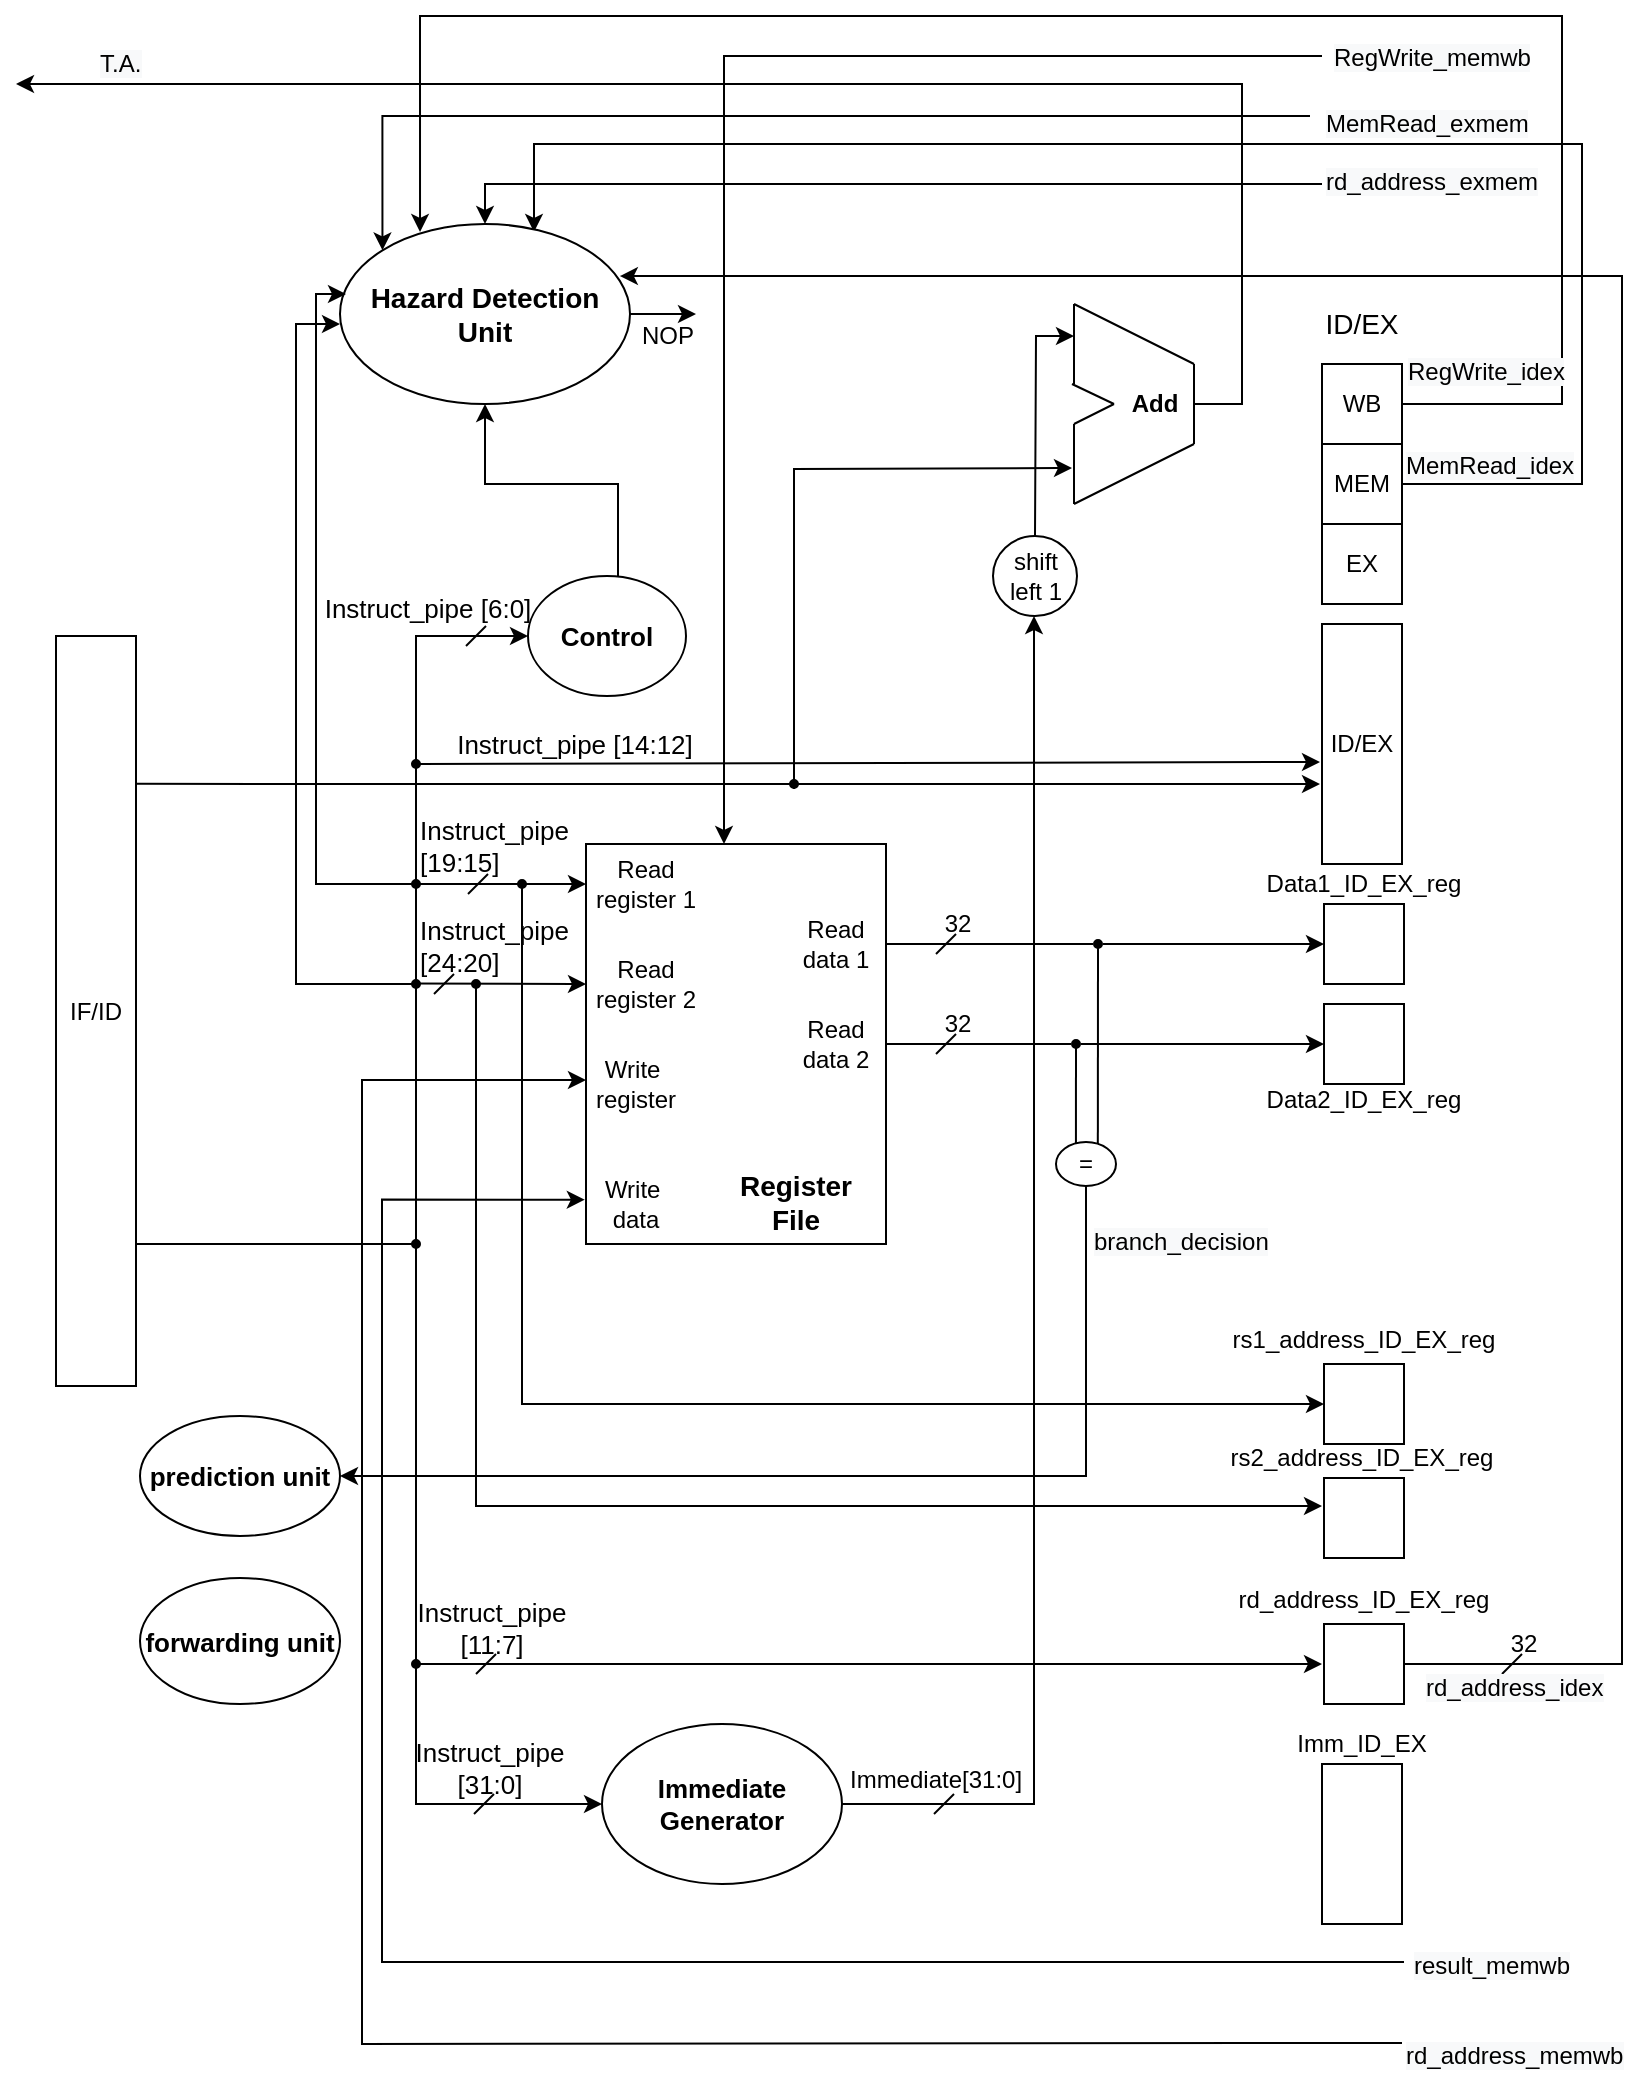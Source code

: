<mxfile version="14.4.2" type="device"><diagram id="C4D67ffuTDaYjJX6yr9e" name="Page-1"><mxGraphModel dx="1185" dy="659" grid="1" gridSize="10" guides="1" tooltips="1" connect="1" arrows="1" fold="1" page="1" pageScale="1" pageWidth="827" pageHeight="1169" math="0" shadow="0"><root><mxCell id="0"/><mxCell id="1" parent="0"/><mxCell id="l9WlV2qs4b8OpY1RFIN2-1" value="" style="endArrow=none;html=1;entryX=0.1;entryY=0.5;entryDx=0;entryDy=0;entryPerimeter=0;" parent="1" edge="1" target="l9WlV2qs4b8OpY1RFIN2-40"><mxGeometry width="50" height="50" relative="1" as="geometry"><mxPoint x="67" y="724" as="sourcePoint"/><mxPoint x="187" y="724" as="targetPoint"/></mxGeometry></mxCell><mxCell id="l9WlV2qs4b8OpY1RFIN2-2" value="" style="endArrow=classic;html=1;rounded=0;" parent="1" edge="1"><mxGeometry width="50" height="50" relative="1" as="geometry"><mxPoint x="207" y="725" as="sourcePoint"/><mxPoint x="292" y="544" as="targetPoint"/><Array as="points"><mxPoint x="207" y="624"/><mxPoint x="207" y="544"/></Array></mxGeometry></mxCell><mxCell id="IM8ucsLifQxLvVjgq8dF-1" style="edgeStyle=orthogonalEdgeStyle;rounded=0;orthogonalLoop=1;jettySize=auto;html=1;entryX=-0.012;entryY=0.427;entryDx=0;entryDy=0;entryPerimeter=0;" parent="1" target="l9WlV2qs4b8OpY1RFIN2-7" edge="1"><mxGeometry relative="1" as="geometry"><mxPoint x="701" y="1083" as="sourcePoint"/><Array as="points"><mxPoint x="190" y="1083"/><mxPoint x="190" y="702"/></Array><mxPoint x="292" y="702" as="targetPoint"/></mxGeometry></mxCell><mxCell id="IM8ucsLifQxLvVjgq8dF-5" style="edgeStyle=orthogonalEdgeStyle;rounded=0;orthogonalLoop=1;jettySize=auto;html=1;exitX=0;exitY=0.25;exitDx=0;exitDy=0;" parent="1" source="IM8ucsLifQxLvVjgq8dF-4" edge="1"><mxGeometry relative="1" as="geometry"><mxPoint x="292" y="642" as="targetPoint"/><mxPoint x="507" y="1151.5" as="sourcePoint"/><Array as="points"><mxPoint x="622" y="1124"/><mxPoint x="180" y="1124"/><mxPoint x="180" y="642"/></Array></mxGeometry></mxCell><mxCell id="IM8ucsLifQxLvVjgq8dF-6" style="edgeStyle=orthogonalEdgeStyle;rounded=0;orthogonalLoop=1;jettySize=auto;html=1;entryX=0.5;entryY=0;entryDx=0;entryDy=0;" parent="1" edge="1"><mxGeometry relative="1" as="geometry"><mxPoint x="361" y="524" as="targetPoint"/><mxPoint x="660" y="130" as="sourcePoint"/><Array as="points"><mxPoint x="361" y="130"/></Array></mxGeometry></mxCell><mxCell id="l9WlV2qs4b8OpY1RFIN2-11" value="" style="endArrow=classic;html=1;" parent="1" edge="1"><mxGeometry width="50" height="50" relative="1" as="geometry"><mxPoint x="205" y="593.76" as="sourcePoint"/><mxPoint x="292" y="594" as="targetPoint"/></mxGeometry></mxCell><mxCell id="l9WlV2qs4b8OpY1RFIN2-12" value="" style="endArrow=classic;html=1;exitX=0.9;exitY=0.5;exitDx=0;exitDy=0;exitPerimeter=0;" parent="1" edge="1" source="l9WlV2qs4b8OpY1RFIN2-39"><mxGeometry width="50" height="50" relative="1" as="geometry"><mxPoint x="187" y="934" as="sourcePoint"/><mxPoint x="660" y="934" as="targetPoint"/></mxGeometry></mxCell><mxCell id="l9WlV2qs4b8OpY1RFIN2-13" value="&lt;font style=&quot;font-size: 13px&quot;&gt;Instruct_pipe [19:15]&lt;/font&gt;" style="text;html=1;strokeColor=none;fillColor=none;align=left;verticalAlign=middle;whiteSpace=wrap;rounded=0;" parent="1" vertex="1"><mxGeometry x="207" y="510" width="81" height="30" as="geometry"/></mxCell><mxCell id="l9WlV2qs4b8OpY1RFIN2-14" value="&lt;font style=&quot;font-size: 13px&quot;&gt;Instruct_pipe [24:20]&lt;/font&gt;" style="text;html=1;strokeColor=none;fillColor=none;align=left;verticalAlign=middle;whiteSpace=wrap;rounded=0;" parent="1" vertex="1"><mxGeometry x="207" y="566" width="81" height="17" as="geometry"/></mxCell><mxCell id="l9WlV2qs4b8OpY1RFIN2-15" value="&lt;span style=&quot;font-size: 13px&quot;&gt;Instruct_pipe [11:7]&lt;/span&gt;" style="text;html=1;strokeColor=none;fillColor=none;align=center;verticalAlign=middle;whiteSpace=wrap;rounded=0;" parent="1" vertex="1"><mxGeometry x="190" y="907" width="110" height="17" as="geometry"/></mxCell><mxCell id="l9WlV2qs4b8OpY1RFIN2-16" value="" style="endArrow=classic;html=1;rounded=0;entryX=0;entryY=0.5;entryDx=0;entryDy=0;" parent="1" target="l9WlV2qs4b8OpY1RFIN2-17" edge="1"><mxGeometry width="50" height="50" relative="1" as="geometry"><mxPoint x="207" y="724" as="sourcePoint"/><mxPoint x="297" y="1004" as="targetPoint"/><Array as="points"><mxPoint x="207" y="844"/><mxPoint x="207" y="1004"/></Array></mxGeometry></mxCell><mxCell id="l9WlV2qs4b8OpY1RFIN2-17" value="&lt;b&gt;&lt;font style=&quot;font-size: 13px&quot;&gt;Immediate Generator&lt;/font&gt;&lt;/b&gt;" style="ellipse;whiteSpace=wrap;html=1;" parent="1" vertex="1"><mxGeometry x="300" y="964" width="120" height="80" as="geometry"/></mxCell><mxCell id="l9WlV2qs4b8OpY1RFIN2-18" value="" style="endArrow=none;html=1;" parent="1" edge="1"><mxGeometry width="50" height="50" relative="1" as="geometry"><mxPoint x="236" y="1009" as="sourcePoint"/><mxPoint x="246" y="999" as="targetPoint"/></mxGeometry></mxCell><mxCell id="l9WlV2qs4b8OpY1RFIN2-19" value="" style="endArrow=none;html=1;" parent="1" edge="1"><mxGeometry width="50" height="50" relative="1" as="geometry"><mxPoint x="237" y="939" as="sourcePoint"/><mxPoint x="247" y="929" as="targetPoint"/></mxGeometry></mxCell><mxCell id="l9WlV2qs4b8OpY1RFIN2-20" value="" style="endArrow=none;html=1;" parent="1" edge="1"><mxGeometry width="50" height="50" relative="1" as="geometry"><mxPoint x="216" y="599" as="sourcePoint"/><mxPoint x="226" y="589" as="targetPoint"/></mxGeometry></mxCell><mxCell id="l9WlV2qs4b8OpY1RFIN2-21" value="" style="endArrow=none;html=1;" parent="1" edge="1"><mxGeometry width="50" height="50" relative="1" as="geometry"><mxPoint x="233" y="549" as="sourcePoint"/><mxPoint x="243" y="539" as="targetPoint"/></mxGeometry></mxCell><mxCell id="l9WlV2qs4b8OpY1RFIN2-22" value="&lt;span style=&quot;font-size: 13px&quot;&gt;Instruct_pipe [31:0]&lt;/span&gt;" style="text;html=1;strokeColor=none;fillColor=none;align=center;verticalAlign=middle;whiteSpace=wrap;rounded=0;" parent="1" vertex="1"><mxGeometry x="189" y="977" width="110" height="17" as="geometry"/></mxCell><mxCell id="l9WlV2qs4b8OpY1RFIN2-23" value="" style="endArrow=classic;html=1;exitX=1;exitY=0.5;exitDx=0;exitDy=0;rounded=0;" parent="1" source="l9WlV2qs4b8OpY1RFIN2-17" edge="1"><mxGeometry width="50" height="50" relative="1" as="geometry"><mxPoint x="417" y="1004" as="sourcePoint"/><mxPoint x="516" y="410" as="targetPoint"/><Array as="points"><mxPoint x="516" y="1004"/></Array></mxGeometry></mxCell><mxCell id="l9WlV2qs4b8OpY1RFIN2-24" value="Immediate[31:0]" style="text;html=1;strokeColor=none;fillColor=none;align=center;verticalAlign=middle;whiteSpace=wrap;rounded=0;" parent="1" vertex="1"><mxGeometry x="447" y="982" width="40" height="20" as="geometry"/></mxCell><mxCell id="l9WlV2qs4b8OpY1RFIN2-25" value="" style="endArrow=none;html=1;" parent="1" edge="1"><mxGeometry width="50" height="50" relative="1" as="geometry"><mxPoint x="466" y="1009" as="sourcePoint"/><mxPoint x="476" y="999" as="targetPoint"/></mxGeometry></mxCell><mxCell id="l9WlV2qs4b8OpY1RFIN2-26" value="" style="rounded=0;whiteSpace=wrap;html=1;" parent="1" vertex="1"><mxGeometry x="660" y="984" width="40" height="80" as="geometry"/></mxCell><mxCell id="l9WlV2qs4b8OpY1RFIN2-27" value="Imm_ID_EX&lt;br&gt;" style="text;html=1;strokeColor=none;fillColor=none;align=center;verticalAlign=middle;whiteSpace=wrap;rounded=0;" parent="1" vertex="1"><mxGeometry x="650" y="964" width="60" height="20" as="geometry"/></mxCell><mxCell id="l9WlV2qs4b8OpY1RFIN2-28" value="" style="endArrow=classic;html=1;exitX=1;exitY=0.5;exitDx=0;exitDy=0;entryX=0;entryY=0.5;entryDx=0;entryDy=0;" parent="1" source="Z_e37B4Mx2cBMfXZXVl4-4" target="l9WlV2qs4b8OpY1RFIN2-41" edge="1"><mxGeometry width="50" height="50" relative="1" as="geometry"><mxPoint x="477" y="574" as="sourcePoint"/><mxPoint x="477" y="574" as="targetPoint"/></mxGeometry></mxCell><mxCell id="l9WlV2qs4b8OpY1RFIN2-29" value="" style="endArrow=classic;html=1;exitX=1;exitY=0.5;exitDx=0;exitDy=0;entryX=0;entryY=0.5;entryDx=0;entryDy=0;" parent="1" target="l9WlV2qs4b8OpY1RFIN2-42" edge="1" source="Z_e37B4Mx2cBMfXZXVl4-7"><mxGeometry width="50" height="50" relative="1" as="geometry"><mxPoint x="417" y="624" as="sourcePoint"/><mxPoint x="477" y="624" as="targetPoint"/></mxGeometry></mxCell><mxCell id="l9WlV2qs4b8OpY1RFIN2-30" value="" style="endArrow=none;html=1;" parent="1" edge="1"><mxGeometry width="50" height="50" relative="1" as="geometry"><mxPoint x="467" y="629" as="sourcePoint"/><mxPoint x="477" y="619" as="targetPoint"/></mxGeometry></mxCell><mxCell id="l9WlV2qs4b8OpY1RFIN2-31" value="" style="endArrow=none;html=1;" parent="1" edge="1"><mxGeometry width="50" height="50" relative="1" as="geometry"><mxPoint x="467" y="579" as="sourcePoint"/><mxPoint x="477" y="569" as="targetPoint"/></mxGeometry></mxCell><mxCell id="l9WlV2qs4b8OpY1RFIN2-32" style="edgeStyle=orthogonalEdgeStyle;rounded=0;orthogonalLoop=1;jettySize=auto;html=1;entryX=0.5;entryY=1;entryDx=0;entryDy=0;" parent="1" source="l9WlV2qs4b8OpY1RFIN2-33" target="l9WlV2qs4b8OpY1RFIN2-69" edge="1"><mxGeometry relative="1" as="geometry"><mxPoint x="297" y="324" as="targetPoint"/><Array as="points"><mxPoint x="308" y="344"/><mxPoint x="242" y="344"/></Array></mxGeometry></mxCell><mxCell id="l9WlV2qs4b8OpY1RFIN2-33" value="&lt;b&gt;&lt;font style=&quot;font-size: 13px&quot;&gt;Control&lt;/font&gt;&lt;/b&gt;" style="ellipse;whiteSpace=wrap;html=1;" parent="1" vertex="1"><mxGeometry x="263" y="390" width="79" height="60" as="geometry"/></mxCell><mxCell id="l9WlV2qs4b8OpY1RFIN2-34" value="" style="endArrow=classic;html=1;rounded=0;entryX=0;entryY=0.5;entryDx=0;entryDy=0;" parent="1" edge="1" target="l9WlV2qs4b8OpY1RFIN2-33"><mxGeometry width="50" height="50" relative="1" as="geometry"><mxPoint x="207" y="544" as="sourcePoint"/><mxPoint x="287" y="424" as="targetPoint"/><Array as="points"><mxPoint x="207" y="420"/></Array></mxGeometry></mxCell><mxCell id="l9WlV2qs4b8OpY1RFIN2-35" value="32" style="text;html=1;strokeColor=none;fillColor=none;align=center;verticalAlign=middle;whiteSpace=wrap;rounded=0;" parent="1" vertex="1"><mxGeometry x="458" y="554" width="40" height="20" as="geometry"/></mxCell><mxCell id="l9WlV2qs4b8OpY1RFIN2-36" value="32" style="text;html=1;strokeColor=none;fillColor=none;align=center;verticalAlign=middle;whiteSpace=wrap;rounded=0;" parent="1" vertex="1"><mxGeometry x="458" y="604" width="40" height="20" as="geometry"/></mxCell><mxCell id="l9WlV2qs4b8OpY1RFIN2-37" value="" style="verticalLabelPosition=bottom;shadow=0;dashed=0;align=center;html=1;verticalAlign=top;shape=mxgraph.electrical.logic_gates.inverting_contact;fillColor=#000000;" parent="1" vertex="1"><mxGeometry x="204.5" y="541.5" width="5" height="5" as="geometry"/></mxCell><mxCell id="l9WlV2qs4b8OpY1RFIN2-38" value="" style="verticalLabelPosition=bottom;shadow=0;dashed=0;align=center;html=1;verticalAlign=top;shape=mxgraph.electrical.logic_gates.inverting_contact;fillColor=#000000;" parent="1" vertex="1"><mxGeometry x="204.5" y="591.5" width="5" height="5" as="geometry"/></mxCell><mxCell id="l9WlV2qs4b8OpY1RFIN2-39" value="" style="verticalLabelPosition=bottom;shadow=0;dashed=0;align=center;html=1;verticalAlign=top;shape=mxgraph.electrical.logic_gates.inverting_contact;fillColor=#000000;" parent="1" vertex="1"><mxGeometry x="204.5" y="931.5" width="5" height="5" as="geometry"/></mxCell><mxCell id="l9WlV2qs4b8OpY1RFIN2-40" value="" style="verticalLabelPosition=bottom;shadow=0;dashed=0;align=center;html=1;verticalAlign=top;shape=mxgraph.electrical.logic_gates.inverting_contact;fillColor=#000000;" parent="1" vertex="1"><mxGeometry x="204.5" y="721.5" width="5" height="5" as="geometry"/></mxCell><mxCell id="l9WlV2qs4b8OpY1RFIN2-41" value="" style="rounded=0;whiteSpace=wrap;html=1;" parent="1" vertex="1"><mxGeometry x="661" y="554" width="40" height="40" as="geometry"/></mxCell><mxCell id="l9WlV2qs4b8OpY1RFIN2-42" value="" style="rounded=0;whiteSpace=wrap;html=1;" parent="1" vertex="1"><mxGeometry x="661" y="604" width="40" height="40" as="geometry"/></mxCell><mxCell id="l9WlV2qs4b8OpY1RFIN2-43" value="Data1_ID_EX_reg" style="text;html=1;strokeColor=none;fillColor=none;align=center;verticalAlign=middle;whiteSpace=wrap;rounded=0;" parent="1" vertex="1"><mxGeometry x="661" y="534" width="40" height="20" as="geometry"/></mxCell><mxCell id="l9WlV2qs4b8OpY1RFIN2-44" value="Data2_ID_EX_reg&lt;br&gt;" style="text;html=1;strokeColor=none;fillColor=none;align=center;verticalAlign=middle;whiteSpace=wrap;rounded=0;" parent="1" vertex="1"><mxGeometry x="661" y="641.5" width="40" height="20" as="geometry"/></mxCell><mxCell id="l9WlV2qs4b8OpY1RFIN2-45" value="&lt;font style=&quot;font-size: 13px&quot;&gt;Instruct_pipe [6:0]&lt;/font&gt;" style="text;html=1;strokeColor=none;fillColor=none;align=center;verticalAlign=middle;whiteSpace=wrap;rounded=0;" parent="1" vertex="1"><mxGeometry x="153.5" y="396" width="118" height="20" as="geometry"/></mxCell><mxCell id="l9WlV2qs4b8OpY1RFIN2-46" value="" style="endArrow=none;html=1;" parent="1" edge="1"><mxGeometry width="50" height="50" relative="1" as="geometry"><mxPoint x="232" y="425" as="sourcePoint"/><mxPoint x="242" y="415" as="targetPoint"/></mxGeometry></mxCell><mxCell id="l9WlV2qs4b8OpY1RFIN2-47" value="" style="endArrow=none;html=1;entryX=0.75;entryY=1;entryDx=0;entryDy=0;exitX=0.374;exitY=-0.003;exitDx=0;exitDy=0;exitPerimeter=0;" parent="1" edge="1" source="l9WlV2qs4b8OpY1RFIN2-50"><mxGeometry width="50" height="50" relative="1" as="geometry"><mxPoint x="537" y="724" as="sourcePoint"/><mxPoint x="537" y="624" as="targetPoint"/></mxGeometry></mxCell><mxCell id="l9WlV2qs4b8OpY1RFIN2-48" value="" style="endArrow=none;html=1;exitX=0.648;exitY=0.013;exitDx=0;exitDy=0;exitPerimeter=0;" parent="1" edge="1" source="l9WlV2qs4b8OpY1RFIN2-50"><mxGeometry width="50" height="50" relative="1" as="geometry"><mxPoint x="548" y="724" as="sourcePoint"/><mxPoint x="548" y="574" as="targetPoint"/></mxGeometry></mxCell><mxCell id="l9WlV2qs4b8OpY1RFIN2-49" value="" style="ellipse;whiteSpace=wrap;html=1;fillColor=#FFFFFF;" parent="1" vertex="1"><mxGeometry x="527" y="673" width="30" height="22" as="geometry"/></mxCell><mxCell id="IM8ucsLifQxLvVjgq8dF-12" value="" style="edgeStyle=orthogonalEdgeStyle;rounded=0;orthogonalLoop=1;jettySize=auto;html=1;entryX=1;entryY=0.5;entryDx=0;entryDy=0;exitX=0.5;exitY=1;exitDx=0;exitDy=0;" parent="1" edge="1" target="IM8ucsLifQxLvVjgq8dF-24" source="l9WlV2qs4b8OpY1RFIN2-49"><mxGeometry relative="1" as="geometry"><mxPoint x="542" y="700" as="sourcePoint"/><mxPoint x="170" y="840" as="targetPoint"/><Array as="points"><mxPoint x="542" y="840"/></Array></mxGeometry></mxCell><mxCell id="l9WlV2qs4b8OpY1RFIN2-50" value="=" style="text;html=1;strokeColor=none;fillColor=none;align=center;verticalAlign=middle;whiteSpace=wrap;rounded=0;" parent="1" vertex="1"><mxGeometry x="522" y="674" width="40" height="20" as="geometry"/></mxCell><mxCell id="l9WlV2qs4b8OpY1RFIN2-51" value="&lt;font style=&quot;font-size: 14px&quot;&gt;ID/EX&lt;/font&gt;" style="text;html=1;strokeColor=none;fillColor=none;align=center;verticalAlign=middle;whiteSpace=wrap;rounded=0;dashed=1;" parent="1" vertex="1"><mxGeometry x="660" y="254" width="40" height="20" as="geometry"/></mxCell><mxCell id="IM8ucsLifQxLvVjgq8dF-22" style="edgeStyle=orthogonalEdgeStyle;rounded=0;orthogonalLoop=1;jettySize=auto;html=1;exitX=1;exitY=0.5;exitDx=0;exitDy=0;entryX=0.276;entryY=0.044;entryDx=0;entryDy=0;entryPerimeter=0;" parent="1" source="l9WlV2qs4b8OpY1RFIN2-52" target="l9WlV2qs4b8OpY1RFIN2-69" edge="1"><mxGeometry relative="1" as="geometry"><mxPoint x="208" y="124" as="targetPoint"/><Array as="points"><mxPoint x="780" y="304"/><mxPoint x="780" y="110"/><mxPoint x="209" y="110"/></Array></mxGeometry></mxCell><mxCell id="l9WlV2qs4b8OpY1RFIN2-52" value="WB" style="rounded=0;whiteSpace=wrap;html=1;" parent="1" vertex="1"><mxGeometry x="660" y="284" width="40" height="40" as="geometry"/></mxCell><mxCell id="IM8ucsLifQxLvVjgq8dF-19" style="edgeStyle=orthogonalEdgeStyle;rounded=0;orthogonalLoop=1;jettySize=auto;html=1;exitX=1;exitY=0.5;exitDx=0;exitDy=0;entryX=0.669;entryY=0.044;entryDx=0;entryDy=0;entryPerimeter=0;" parent="1" source="l9WlV2qs4b8OpY1RFIN2-53" target="l9WlV2qs4b8OpY1RFIN2-69" edge="1"><mxGeometry relative="1" as="geometry"><Array as="points"><mxPoint x="790" y="344"/><mxPoint x="790" y="174"/><mxPoint x="266" y="174"/></Array></mxGeometry></mxCell><mxCell id="l9WlV2qs4b8OpY1RFIN2-53" value="MEM" style="rounded=0;whiteSpace=wrap;html=1;" parent="1" vertex="1"><mxGeometry x="660" y="324" width="40" height="40" as="geometry"/></mxCell><mxCell id="l9WlV2qs4b8OpY1RFIN2-54" value="EX" style="rounded=0;whiteSpace=wrap;html=1;" parent="1" vertex="1"><mxGeometry x="660" y="364" width="40" height="40" as="geometry"/></mxCell><mxCell id="l9WlV2qs4b8OpY1RFIN2-55" value="" style="endArrow=classic;html=1;rounded=0;entryX=0;entryY=0.5;entryDx=0;entryDy=0;" parent="1" edge="1" target="l9WlV2qs4b8OpY1RFIN2-58"><mxGeometry width="50" height="50" relative="1" as="geometry"><mxPoint x="260" y="544" as="sourcePoint"/><mxPoint x="660" y="804" as="targetPoint"/><Array as="points"><mxPoint x="260" y="804"/></Array></mxGeometry></mxCell><mxCell id="l9WlV2qs4b8OpY1RFIN2-56" value="" style="endArrow=classic;html=1;rounded=0;" parent="1" edge="1"><mxGeometry width="50" height="50" relative="1" as="geometry"><mxPoint x="237" y="595" as="sourcePoint"/><mxPoint x="660" y="855" as="targetPoint"/><Array as="points"><mxPoint x="237" y="855"/></Array></mxGeometry></mxCell><mxCell id="l9WlV2qs4b8OpY1RFIN2-57" value="" style="rounded=0;whiteSpace=wrap;html=1;" parent="1" vertex="1"><mxGeometry x="661" y="604" width="40" height="40" as="geometry"/></mxCell><mxCell id="l9WlV2qs4b8OpY1RFIN2-58" value="" style="rounded=0;whiteSpace=wrap;html=1;" parent="1" vertex="1"><mxGeometry x="661" y="784" width="40" height="40" as="geometry"/></mxCell><mxCell id="l9WlV2qs4b8OpY1RFIN2-59" value="" style="rounded=0;whiteSpace=wrap;html=1;" parent="1" vertex="1"><mxGeometry x="661" y="841" width="40" height="40" as="geometry"/></mxCell><mxCell id="l9WlV2qs4b8OpY1RFIN2-60" value="rs1_address_ID_EX_reg" style="text;html=1;strokeColor=none;fillColor=none;align=center;verticalAlign=middle;whiteSpace=wrap;rounded=0;" parent="1" vertex="1"><mxGeometry x="661" y="761.5" width="40" height="20" as="geometry"/></mxCell><mxCell id="l9WlV2qs4b8OpY1RFIN2-61" value="rs2_address_ID_EX_reg" style="text;html=1;strokeColor=none;fillColor=none;align=center;verticalAlign=middle;whiteSpace=wrap;rounded=0;" parent="1" vertex="1"><mxGeometry x="660" y="821" width="40" height="20" as="geometry"/></mxCell><mxCell id="l9WlV2qs4b8OpY1RFIN2-62" value="" style="verticalLabelPosition=bottom;shadow=0;dashed=0;align=center;html=1;verticalAlign=top;shape=mxgraph.electrical.logic_gates.inverting_contact;fillColor=#000000;" parent="1" vertex="1"><mxGeometry x="204.5" y="481.5" width="5" height="5" as="geometry"/></mxCell><mxCell id="l9WlV2qs4b8OpY1RFIN2-63" value="&lt;font style=&quot;font-size: 13px&quot;&gt;Instruct_pipe [14:12]&lt;/font&gt;" style="text;html=1;strokeColor=none;fillColor=none;align=center;verticalAlign=middle;whiteSpace=wrap;rounded=0;" parent="1" vertex="1"><mxGeometry x="220" y="464" width="133" height="20" as="geometry"/></mxCell><mxCell id="IM8ucsLifQxLvVjgq8dF-15" style="edgeStyle=orthogonalEdgeStyle;rounded=0;orthogonalLoop=1;jettySize=auto;html=1;exitX=1;exitY=0.5;exitDx=0;exitDy=0;entryX=0.965;entryY=0.289;entryDx=0;entryDy=0;entryPerimeter=0;" parent="1" source="l9WlV2qs4b8OpY1RFIN2-64" target="l9WlV2qs4b8OpY1RFIN2-69" edge="1"><mxGeometry relative="1" as="geometry"><Array as="points"><mxPoint x="810" y="934"/><mxPoint x="810" y="240"/></Array><mxPoint x="320" y="240" as="targetPoint"/></mxGeometry></mxCell><mxCell id="l9WlV2qs4b8OpY1RFIN2-64" value="" style="rounded=0;whiteSpace=wrap;html=1;" parent="1" vertex="1"><mxGeometry x="661" y="914" width="40" height="40" as="geometry"/></mxCell><mxCell id="l9WlV2qs4b8OpY1RFIN2-65" value="" style="verticalLabelPosition=bottom;shadow=0;dashed=0;align=center;html=1;verticalAlign=top;shape=mxgraph.electrical.logic_gates.inverting_contact;fillColor=#000000;" parent="1" vertex="1"><mxGeometry x="234.5" y="591.5" width="5" height="5" as="geometry"/></mxCell><mxCell id="l9WlV2qs4b8OpY1RFIN2-66" value="" style="verticalLabelPosition=bottom;shadow=0;dashed=0;align=center;html=1;verticalAlign=top;shape=mxgraph.electrical.logic_gates.inverting_contact;fillColor=#000000;" parent="1" vertex="1"><mxGeometry x="257.5" y="541.5" width="5" height="5" as="geometry"/></mxCell><mxCell id="l9WlV2qs4b8OpY1RFIN2-67" value="rd_address_ID_EX_reg" style="text;html=1;strokeColor=none;fillColor=none;align=center;verticalAlign=middle;whiteSpace=wrap;rounded=0;" parent="1" vertex="1"><mxGeometry x="661" y="891.5" width="40" height="20" as="geometry"/></mxCell><mxCell id="l9WlV2qs4b8OpY1RFIN2-68" style="edgeStyle=orthogonalEdgeStyle;rounded=0;orthogonalLoop=1;jettySize=auto;html=1;" parent="1" source="l9WlV2qs4b8OpY1RFIN2-69" edge="1"><mxGeometry relative="1" as="geometry"><mxPoint x="347" y="259" as="targetPoint"/></mxGeometry></mxCell><mxCell id="IM8ucsLifQxLvVjgq8dF-8" style="edgeStyle=orthogonalEdgeStyle;rounded=0;orthogonalLoop=1;jettySize=auto;html=1;entryX=0;entryY=0;entryDx=0;entryDy=0;" parent="1" target="l9WlV2qs4b8OpY1RFIN2-69" edge="1"><mxGeometry relative="1" as="geometry"><mxPoint x="654" y="160" as="sourcePoint"/><Array as="points"><mxPoint x="654" y="160"/><mxPoint x="190" y="160"/></Array></mxGeometry></mxCell><mxCell id="IM8ucsLifQxLvVjgq8dF-10" style="edgeStyle=orthogonalEdgeStyle;rounded=0;orthogonalLoop=1;jettySize=auto;html=1;exitX=0;exitY=0.5;exitDx=0;exitDy=0;entryX=0.5;entryY=0;entryDx=0;entryDy=0;" parent="1" target="l9WlV2qs4b8OpY1RFIN2-69" edge="1" source="IM8ucsLifQxLvVjgq8dF-11"><mxGeometry relative="1" as="geometry"><mxPoint x="597" y="214" as="sourcePoint"/><Array as="points"><mxPoint x="630" y="194"/><mxPoint x="242" y="194"/></Array></mxGeometry></mxCell><mxCell id="l9WlV2qs4b8OpY1RFIN2-69" value="&lt;font style=&quot;font-size: 14px&quot;&gt;&lt;b&gt;Hazard Detection Unit&lt;/b&gt;&lt;/font&gt;" style="ellipse;whiteSpace=wrap;html=1;" parent="1" vertex="1"><mxGeometry x="169" y="214" width="145" height="90" as="geometry"/></mxCell><mxCell id="l9WlV2qs4b8OpY1RFIN2-70" value="" style="group;fontStyle=1" parent="1" vertex="1" connectable="0"><mxGeometry x="535" y="254" width="61" height="100" as="geometry"/></mxCell><mxCell id="l9WlV2qs4b8OpY1RFIN2-71" value="" style="endArrow=none;html=1;" parent="l9WlV2qs4b8OpY1RFIN2-70" edge="1"><mxGeometry width="50" height="50" relative="1" as="geometry"><mxPoint x="1" y="100" as="sourcePoint"/><mxPoint x="61" y="70" as="targetPoint"/></mxGeometry></mxCell><mxCell id="l9WlV2qs4b8OpY1RFIN2-72" value="" style="endArrow=none;html=1;" parent="l9WlV2qs4b8OpY1RFIN2-70" edge="1"><mxGeometry width="50" height="50" relative="1" as="geometry"><mxPoint x="61" y="70" as="sourcePoint"/><mxPoint x="61" y="30" as="targetPoint"/></mxGeometry></mxCell><mxCell id="l9WlV2qs4b8OpY1RFIN2-73" value="" style="endArrow=none;html=1;" parent="l9WlV2qs4b8OpY1RFIN2-70" edge="1"><mxGeometry width="50" height="50" relative="1" as="geometry"><mxPoint x="1" as="sourcePoint"/><mxPoint x="61" y="30" as="targetPoint"/></mxGeometry></mxCell><mxCell id="l9WlV2qs4b8OpY1RFIN2-74" value="" style="endArrow=none;html=1;" parent="l9WlV2qs4b8OpY1RFIN2-70" edge="1"><mxGeometry width="50" height="50" relative="1" as="geometry"><mxPoint y="40" as="sourcePoint"/><mxPoint x="21" y="50" as="targetPoint"/></mxGeometry></mxCell><mxCell id="l9WlV2qs4b8OpY1RFIN2-75" value="" style="endArrow=none;html=1;" parent="l9WlV2qs4b8OpY1RFIN2-70" edge="1"><mxGeometry width="50" height="50" relative="1" as="geometry"><mxPoint x="1" y="60" as="sourcePoint"/><mxPoint x="21" y="50" as="targetPoint"/></mxGeometry></mxCell><mxCell id="l9WlV2qs4b8OpY1RFIN2-76" value="" style="endArrow=none;html=1;" parent="l9WlV2qs4b8OpY1RFIN2-70" edge="1"><mxGeometry width="50" height="50" relative="1" as="geometry"><mxPoint x="1" y="40" as="sourcePoint"/><mxPoint x="1" as="targetPoint"/></mxGeometry></mxCell><mxCell id="l9WlV2qs4b8OpY1RFIN2-77" value="" style="endArrow=none;html=1;" parent="l9WlV2qs4b8OpY1RFIN2-70" edge="1"><mxGeometry width="50" height="50" relative="1" as="geometry"><mxPoint x="1" y="100" as="sourcePoint"/><mxPoint x="1" y="60" as="targetPoint"/></mxGeometry></mxCell><mxCell id="l9WlV2qs4b8OpY1RFIN2-105" style="edgeStyle=orthogonalEdgeStyle;rounded=0;orthogonalLoop=1;jettySize=auto;html=1;" parent="1" source="l9WlV2qs4b8OpY1RFIN2-78" edge="1"><mxGeometry relative="1" as="geometry"><mxPoint x="7" y="144" as="targetPoint"/><Array as="points"><mxPoint x="620" y="304"/><mxPoint x="620" y="144"/></Array></mxGeometry></mxCell><mxCell id="l9WlV2qs4b8OpY1RFIN2-78" value="&lt;span&gt;Add&lt;/span&gt;" style="text;html=1;align=center;verticalAlign=middle;resizable=0;points=[];autosize=1;fontStyle=1" parent="1" vertex="1"><mxGeometry x="556" y="294" width="40" height="20" as="geometry"/></mxCell><mxCell id="l9WlV2qs4b8OpY1RFIN2-80" value="" style="verticalLabelPosition=bottom;shadow=0;dashed=0;align=center;html=1;verticalAlign=top;shape=mxgraph.electrical.logic_gates.inverting_contact;fillColor=#000000;" parent="1" vertex="1"><mxGeometry x="393.5" y="491.5" width="5" height="5" as="geometry"/></mxCell><mxCell id="l9WlV2qs4b8OpY1RFIN2-83" value="shift left 1" style="ellipse;whiteSpace=wrap;html=1;" parent="1" vertex="1"><mxGeometry x="495.5" y="370" width="42" height="40" as="geometry"/></mxCell><mxCell id="l9WlV2qs4b8OpY1RFIN2-84" value="" style="endArrow=classic;html=1;exitX=0.1;exitY=0.5;exitDx=0;exitDy=0;rounded=0;exitPerimeter=0;" parent="1" edge="1" source="l9WlV2qs4b8OpY1RFIN2-37"><mxGeometry width="50" height="50" relative="1" as="geometry"><mxPoint x="187" y="543.5" as="sourcePoint"/><mxPoint x="172" y="249" as="targetPoint"/><Array as="points"><mxPoint x="157" y="544"/><mxPoint x="157" y="249"/></Array></mxGeometry></mxCell><mxCell id="l9WlV2qs4b8OpY1RFIN2-85" value="" style="endArrow=classic;html=1;exitX=0.1;exitY=0.5;exitDx=0;exitDy=0;entryX=0;entryY=0.556;entryDx=0;entryDy=0;entryPerimeter=0;rounded=0;exitPerimeter=0;" parent="1" target="l9WlV2qs4b8OpY1RFIN2-69" edge="1" source="l9WlV2qs4b8OpY1RFIN2-38"><mxGeometry width="50" height="50" relative="1" as="geometry"><mxPoint x="185.75" y="593.5" as="sourcePoint"/><mxPoint x="167" y="264" as="targetPoint"/><Array as="points"><mxPoint x="147" y="594"/><mxPoint x="147" y="264"/></Array></mxGeometry></mxCell><mxCell id="l9WlV2qs4b8OpY1RFIN2-88" value="NOP" style="text;html=1;strokeColor=none;fillColor=none;align=center;verticalAlign=middle;whiteSpace=wrap;rounded=0;" parent="1" vertex="1"><mxGeometry x="313" y="260" width="40" height="20" as="geometry"/></mxCell><mxCell id="l9WlV2qs4b8OpY1RFIN2-89" value="IF/ID" style="rounded=0;whiteSpace=wrap;html=1;" parent="1" vertex="1"><mxGeometry x="27" y="420" width="40" height="375" as="geometry"/></mxCell><mxCell id="l9WlV2qs4b8OpY1RFIN2-94" value="" style="endArrow=classic;html=1;rounded=0;exitX=1.012;exitY=0.197;exitDx=0;exitDy=0;exitPerimeter=0;" parent="1" edge="1" source="l9WlV2qs4b8OpY1RFIN2-89"><mxGeometry width="50" height="50" relative="1" as="geometry"><mxPoint x="70" y="494" as="sourcePoint"/><mxPoint x="659" y="494" as="targetPoint"/><Array as="points"><mxPoint x="137" y="494"/><mxPoint x="377" y="494"/><mxPoint x="427" y="494"/></Array></mxGeometry></mxCell><mxCell id="l9WlV2qs4b8OpY1RFIN2-95" value="ID/EX" style="rounded=0;whiteSpace=wrap;html=1;" parent="1" vertex="1"><mxGeometry x="660" y="414" width="40" height="120" as="geometry"/></mxCell><mxCell id="l9WlV2qs4b8OpY1RFIN2-96" value="" style="endArrow=classic;html=1;fontStyle=1;rounded=0;" parent="1" edge="1"><mxGeometry width="50" height="50" relative="1" as="geometry"><mxPoint x="396" y="496.5" as="sourcePoint"/><mxPoint x="535" y="336" as="targetPoint"/><Array as="points"><mxPoint x="396" y="336.5"/></Array></mxGeometry></mxCell><mxCell id="l9WlV2qs4b8OpY1RFIN2-97" value="" style="endArrow=classic;html=1;exitX=0.9;exitY=0.5;exitDx=0;exitDy=0;exitPerimeter=0;" parent="1" edge="1" source="l9WlV2qs4b8OpY1RFIN2-62"><mxGeometry width="50" height="50" relative="1" as="geometry"><mxPoint x="210" y="483" as="sourcePoint"/><mxPoint x="659" y="483" as="targetPoint"/><Array as="points"/></mxGeometry></mxCell><mxCell id="IM8ucsLifQxLvVjgq8dF-2" value="&lt;span style=&quot;color: rgb(0 , 0 , 0) ; font-family: &amp;#34;helvetica&amp;#34; ; font-size: 12px ; font-style: normal ; font-weight: 400 ; letter-spacing: normal ; text-align: center ; text-indent: 0px ; text-transform: none ; word-spacing: 0px ; background-color: rgb(248 , 249 , 250) ; display: inline ; float: none&quot;&gt;result_memwb&lt;/span&gt;" style="text;whiteSpace=wrap;html=1;" parent="1" vertex="1"><mxGeometry x="704" y="1071" width="80" height="30" as="geometry"/></mxCell><mxCell id="IM8ucsLifQxLvVjgq8dF-4" value="&lt;span style=&quot;color: rgb(0 , 0 , 0) ; font-family: &amp;#34;helvetica&amp;#34; ; font-size: 12px ; font-style: normal ; font-weight: 400 ; letter-spacing: normal ; text-align: center ; text-indent: 0px ; text-transform: none ; word-spacing: 0px ; background-color: rgb(248 , 249 , 250) ; display: inline ; float: none&quot;&gt;rd_address_memwb&lt;/span&gt;" style="text;whiteSpace=wrap;html=1;" parent="1" vertex="1"><mxGeometry x="700" y="1116" width="100" height="30" as="geometry"/></mxCell><mxCell id="IM8ucsLifQxLvVjgq8dF-7" value="&lt;span style=&quot;color: rgb(0 , 0 , 0) ; font-family: &amp;#34;helvetica&amp;#34; ; font-size: 12px ; font-style: normal ; font-weight: 400 ; letter-spacing: normal ; text-align: center ; text-indent: 0px ; text-transform: none ; word-spacing: 0px ; background-color: rgb(248 , 249 , 250) ; display: inline ; float: none&quot;&gt;RegWrite_memwb&lt;/span&gt;" style="text;whiteSpace=wrap;html=1;" parent="1" vertex="1"><mxGeometry x="664" y="117" width="106" height="20" as="geometry"/></mxCell><mxCell id="IM8ucsLifQxLvVjgq8dF-9" value="&lt;span style=&quot;color: rgb(0 , 0 , 0) ; font-family: &amp;#34;helvetica&amp;#34; ; font-size: 12px ; font-style: normal ; font-weight: 400 ; letter-spacing: normal ; text-align: center ; text-indent: 0px ; text-transform: none ; word-spacing: 0px ; background-color: rgb(248 , 249 , 250) ; display: inline ; float: none&quot;&gt;MemRead_exmem&lt;/span&gt;" style="text;whiteSpace=wrap;html=1;" parent="1" vertex="1"><mxGeometry x="660" y="150" width="90" height="30" as="geometry"/></mxCell><mxCell id="IM8ucsLifQxLvVjgq8dF-11" value="&lt;span style=&quot;color: rgb(0 , 0 , 0) ; font-family: &amp;#34;helvetica&amp;#34; ; font-size: 12px ; font-style: normal ; font-weight: 400 ; letter-spacing: normal ; text-align: center ; text-indent: 0px ; text-transform: none ; word-spacing: 0px ; background-color: rgb(248 , 249 , 250) ; display: inline ; float: none&quot;&gt;rd_address_exmem&lt;/span&gt;" style="text;whiteSpace=wrap;html=1;" parent="1" vertex="1"><mxGeometry x="660" y="179" width="110" height="30" as="geometry"/></mxCell><mxCell id="IM8ucsLifQxLvVjgq8dF-13" value="&lt;span style=&quot;color: rgb(0 , 0 , 0) ; font-family: &amp;#34;helvetica&amp;#34; ; font-size: 12px ; font-style: normal ; font-weight: 400 ; letter-spacing: normal ; text-align: center ; text-indent: 0px ; text-transform: none ; word-spacing: 0px ; background-color: rgb(248 , 249 , 250) ; display: inline ; float: none&quot;&gt;branch_decision&lt;/span&gt;" style="text;whiteSpace=wrap;html=1;" parent="1" vertex="1"><mxGeometry x="543.5" y="709" width="80" height="30" as="geometry"/></mxCell><mxCell id="IM8ucsLifQxLvVjgq8dF-14" value="&lt;span style=&quot;color: rgb(0 , 0 , 0) ; font-family: &amp;#34;helvetica&amp;#34; ; font-size: 12px ; font-style: normal ; font-weight: 400 ; letter-spacing: normal ; text-align: center ; text-indent: 0px ; text-transform: none ; word-spacing: 0px ; background-color: rgb(248 , 249 , 250) ; display: inline ; float: none&quot;&gt;T.A.&lt;/span&gt;" style="text;whiteSpace=wrap;html=1;" parent="1" vertex="1"><mxGeometry x="47" y="120" width="30" height="30" as="geometry"/></mxCell><mxCell id="IM8ucsLifQxLvVjgq8dF-16" value="" style="endArrow=none;html=1;" parent="1" edge="1"><mxGeometry width="50" height="50" relative="1" as="geometry"><mxPoint x="750" y="939" as="sourcePoint"/><mxPoint x="760" y="929" as="targetPoint"/></mxGeometry></mxCell><mxCell id="IM8ucsLifQxLvVjgq8dF-17" value="32" style="text;html=1;strokeColor=none;fillColor=none;align=center;verticalAlign=middle;whiteSpace=wrap;rounded=0;" parent="1" vertex="1"><mxGeometry x="741" y="914" width="40" height="20" as="geometry"/></mxCell><mxCell id="IM8ucsLifQxLvVjgq8dF-18" value="&lt;span style=&quot;color: rgb(0 , 0 , 0) ; font-family: &amp;#34;helvetica&amp;#34; ; font-size: 12px ; font-style: normal ; font-weight: 400 ; letter-spacing: normal ; text-align: center ; text-indent: 0px ; text-transform: none ; word-spacing: 0px ; background-color: rgb(248 , 249 , 250) ; display: inline ; float: none&quot;&gt;rd_address_idex&lt;br&gt;&lt;br&gt;&lt;/span&gt;" style="text;whiteSpace=wrap;html=1;" parent="1" vertex="1"><mxGeometry x="710" y="931.5" width="90" height="30" as="geometry"/></mxCell><mxCell id="IM8ucsLifQxLvVjgq8dF-20" value="&lt;span style=&quot;color: rgb(0 , 0 , 0) ; font-family: &amp;#34;helvetica&amp;#34; ; font-size: 12px ; font-style: normal ; font-weight: 400 ; letter-spacing: normal ; text-align: center ; text-indent: 0px ; text-transform: none ; word-spacing: 0px ; background-color: rgb(248 , 249 , 250) ; display: inline ; float: none&quot;&gt;MemRead_idex&lt;/span&gt;" style="text;whiteSpace=wrap;html=1;" parent="1" vertex="1"><mxGeometry x="700" y="321" width="90" height="30" as="geometry"/></mxCell><mxCell id="IM8ucsLifQxLvVjgq8dF-23" value="&lt;span style=&quot;color: rgb(0 , 0 , 0) ; font-family: &amp;#34;helvetica&amp;#34; ; font-size: 12px ; font-style: normal ; font-weight: 400 ; letter-spacing: normal ; text-align: center ; text-indent: 0px ; text-transform: none ; word-spacing: 0px ; background-color: rgb(248 , 249 , 250) ; display: inline ; float: none&quot;&gt;RegWrite_idex&lt;/span&gt;" style="text;whiteSpace=wrap;html=1;" parent="1" vertex="1"><mxGeometry x="701" y="274" width="70" height="30" as="geometry"/></mxCell><mxCell id="IM8ucsLifQxLvVjgq8dF-24" value="&lt;b&gt;&lt;font style=&quot;font-size: 13px&quot;&gt;prediction unit&lt;/font&gt;&lt;/b&gt;&lt;span style=&quot;color: rgba(0 , 0 , 0 , 0) ; font-family: monospace ; font-size: 0px&quot;&gt;%3CmxGraphModel%3E%3Croot%3E%3CmxCell%20id%3D%220%22%2F%3E%3CmxCell%20id%3D%221%22%20parent%3D%220%22%2F%3E%3CmxCell%20id%3D%222%22%20value%3D%22%26lt%3Bb%26gt%3B%26lt%3Bfont%20style%3D%26quot%3Bfont-size%3A%2013px%26quot%3B%26gt%3BControl%26lt%3B%2Ffont%26gt%3B%26lt%3B%2Fb%26gt%3B%22%20style%3D%22ellipse%3BwhiteSpace%3Dwrap%3Bhtml%3D1%3B%22%20vertex%3D%221%22%20parent%3D%221%22%3E%3CmxGeometry%20x%3D%22531%22%20y%3D%22290%22%20width%3D%2279%22%20height%3D%2260%22%20as%3D%22geometry%22%2F%3E%3C%2FmxCell%3E%3C%2Froot%3E%3C%2FmxGraphModel%3E&lt;/span&gt;" style="ellipse;whiteSpace=wrap;html=1;" parent="1" vertex="1"><mxGeometry x="69" y="810" width="100" height="60" as="geometry"/></mxCell><mxCell id="IM8ucsLifQxLvVjgq8dF-25" value="&lt;b&gt;&lt;font style=&quot;font-size: 13px&quot;&gt;forwarding unit&lt;/font&gt;&lt;/b&gt;" style="ellipse;whiteSpace=wrap;html=1;" parent="1" vertex="1"><mxGeometry x="69" y="891" width="100" height="63" as="geometry"/></mxCell><mxCell id="Z_e37B4Mx2cBMfXZXVl4-3" value="" style="endArrow=classic;html=1;strokeColor=#000000;exitX=0.5;exitY=0;exitDx=0;exitDy=0;rounded=0;" edge="1" parent="1" source="l9WlV2qs4b8OpY1RFIN2-83"><mxGeometry width="50" height="50" relative="1" as="geometry"><mxPoint x="536.5" y="380" as="sourcePoint"/><mxPoint x="536" y="270" as="targetPoint"/><Array as="points"><mxPoint x="517" y="270"/></Array></mxGeometry></mxCell><mxCell id="Z_e37B4Mx2cBMfXZXVl4-4" value="" style="verticalLabelPosition=bottom;shadow=0;dashed=0;align=center;html=1;verticalAlign=top;shape=mxgraph.electrical.logic_gates.inverting_contact;fillColor=#000000;" vertex="1" parent="1"><mxGeometry x="545.5" y="571.5" width="5" height="5" as="geometry"/></mxCell><mxCell id="Z_e37B4Mx2cBMfXZXVl4-6" value="" style="endArrow=none;html=1;exitX=1;exitY=0.5;exitDx=0;exitDy=0;entryX=0;entryY=0.5;entryDx=0;entryDy=0;endFill=0;" edge="1" parent="1" source="l9WlV2qs4b8OpY1RFIN2-8" target="Z_e37B4Mx2cBMfXZXVl4-4"><mxGeometry width="50" height="50" relative="1" as="geometry"><mxPoint x="437" y="574.0" as="sourcePoint"/><mxPoint x="681" y="574.0" as="targetPoint"/></mxGeometry></mxCell><mxCell id="Z_e37B4Mx2cBMfXZXVl4-7" value="" style="verticalLabelPosition=bottom;shadow=0;dashed=0;align=center;html=1;verticalAlign=top;shape=mxgraph.electrical.logic_gates.inverting_contact;fillColor=#000000;" vertex="1" parent="1"><mxGeometry x="534.5" y="621.5" width="5" height="5" as="geometry"/></mxCell><mxCell id="Z_e37B4Mx2cBMfXZXVl4-8" value="" style="endArrow=none;html=1;exitX=1;exitY=0.5;exitDx=0;exitDy=0;entryX=0;entryY=0.5;entryDx=0;entryDy=0;endFill=0;" edge="1" parent="1" source="l9WlV2qs4b8OpY1RFIN2-9" target="Z_e37B4Mx2cBMfXZXVl4-7"><mxGeometry width="50" height="50" relative="1" as="geometry"><mxPoint x="437" y="624" as="sourcePoint"/><mxPoint x="681" y="624" as="targetPoint"/></mxGeometry></mxCell><mxCell id="Z_e37B4Mx2cBMfXZXVl4-11" value="" style="group" vertex="1" connectable="0" parent="1"><mxGeometry x="292" y="524" width="150" height="200" as="geometry"/></mxCell><mxCell id="l9WlV2qs4b8OpY1RFIN2-3" value="" style="rounded=0;whiteSpace=wrap;html=1;" parent="Z_e37B4Mx2cBMfXZXVl4-11" vertex="1"><mxGeometry width="150" height="200" as="geometry"/></mxCell><mxCell id="l9WlV2qs4b8OpY1RFIN2-4" value="Read register 1" style="text;html=1;strokeColor=none;fillColor=none;align=center;verticalAlign=middle;whiteSpace=wrap;rounded=0;" parent="Z_e37B4Mx2cBMfXZXVl4-11" vertex="1"><mxGeometry y="7" width="60" height="26" as="geometry"/></mxCell><mxCell id="l9WlV2qs4b8OpY1RFIN2-5" value="Read register 2" style="text;html=1;strokeColor=none;fillColor=none;align=center;verticalAlign=middle;whiteSpace=wrap;rounded=0;" parent="Z_e37B4Mx2cBMfXZXVl4-11" vertex="1"><mxGeometry y="60" width="60" height="20" as="geometry"/></mxCell><mxCell id="l9WlV2qs4b8OpY1RFIN2-6" value="Write&amp;nbsp;&lt;br&gt;register" style="text;html=1;strokeColor=none;fillColor=none;align=center;verticalAlign=middle;whiteSpace=wrap;rounded=0;" parent="Z_e37B4Mx2cBMfXZXVl4-11" vertex="1"><mxGeometry y="110" width="50" height="20" as="geometry"/></mxCell><mxCell id="l9WlV2qs4b8OpY1RFIN2-7" value="Write&amp;nbsp;&lt;br&gt;data&lt;br&gt;" style="text;html=1;strokeColor=none;fillColor=none;align=center;verticalAlign=middle;whiteSpace=wrap;rounded=0;" parent="Z_e37B4Mx2cBMfXZXVl4-11" vertex="1"><mxGeometry y="168" width="50" height="23" as="geometry"/></mxCell><mxCell id="l9WlV2qs4b8OpY1RFIN2-8" value="Read data 1" style="text;html=1;strokeColor=none;fillColor=none;align=center;verticalAlign=middle;whiteSpace=wrap;rounded=0;" parent="Z_e37B4Mx2cBMfXZXVl4-11" vertex="1"><mxGeometry x="100" y="40" width="50" height="20" as="geometry"/></mxCell><mxCell id="l9WlV2qs4b8OpY1RFIN2-9" value="Read data 2" style="text;html=1;strokeColor=none;fillColor=none;align=center;verticalAlign=middle;whiteSpace=wrap;rounded=0;" parent="Z_e37B4Mx2cBMfXZXVl4-11" vertex="1"><mxGeometry x="100" y="90" width="50" height="20" as="geometry"/></mxCell><mxCell id="l9WlV2qs4b8OpY1RFIN2-10" value="&lt;font style=&quot;font-size: 14px&quot;&gt;&lt;b&gt;Register File&lt;/b&gt;&lt;/font&gt;" style="text;html=1;strokeColor=none;fillColor=none;align=center;verticalAlign=middle;whiteSpace=wrap;rounded=0;" parent="Z_e37B4Mx2cBMfXZXVl4-11" vertex="1"><mxGeometry x="75" y="169" width="60" height="20" as="geometry"/></mxCell></root></mxGraphModel></diagram></mxfile>